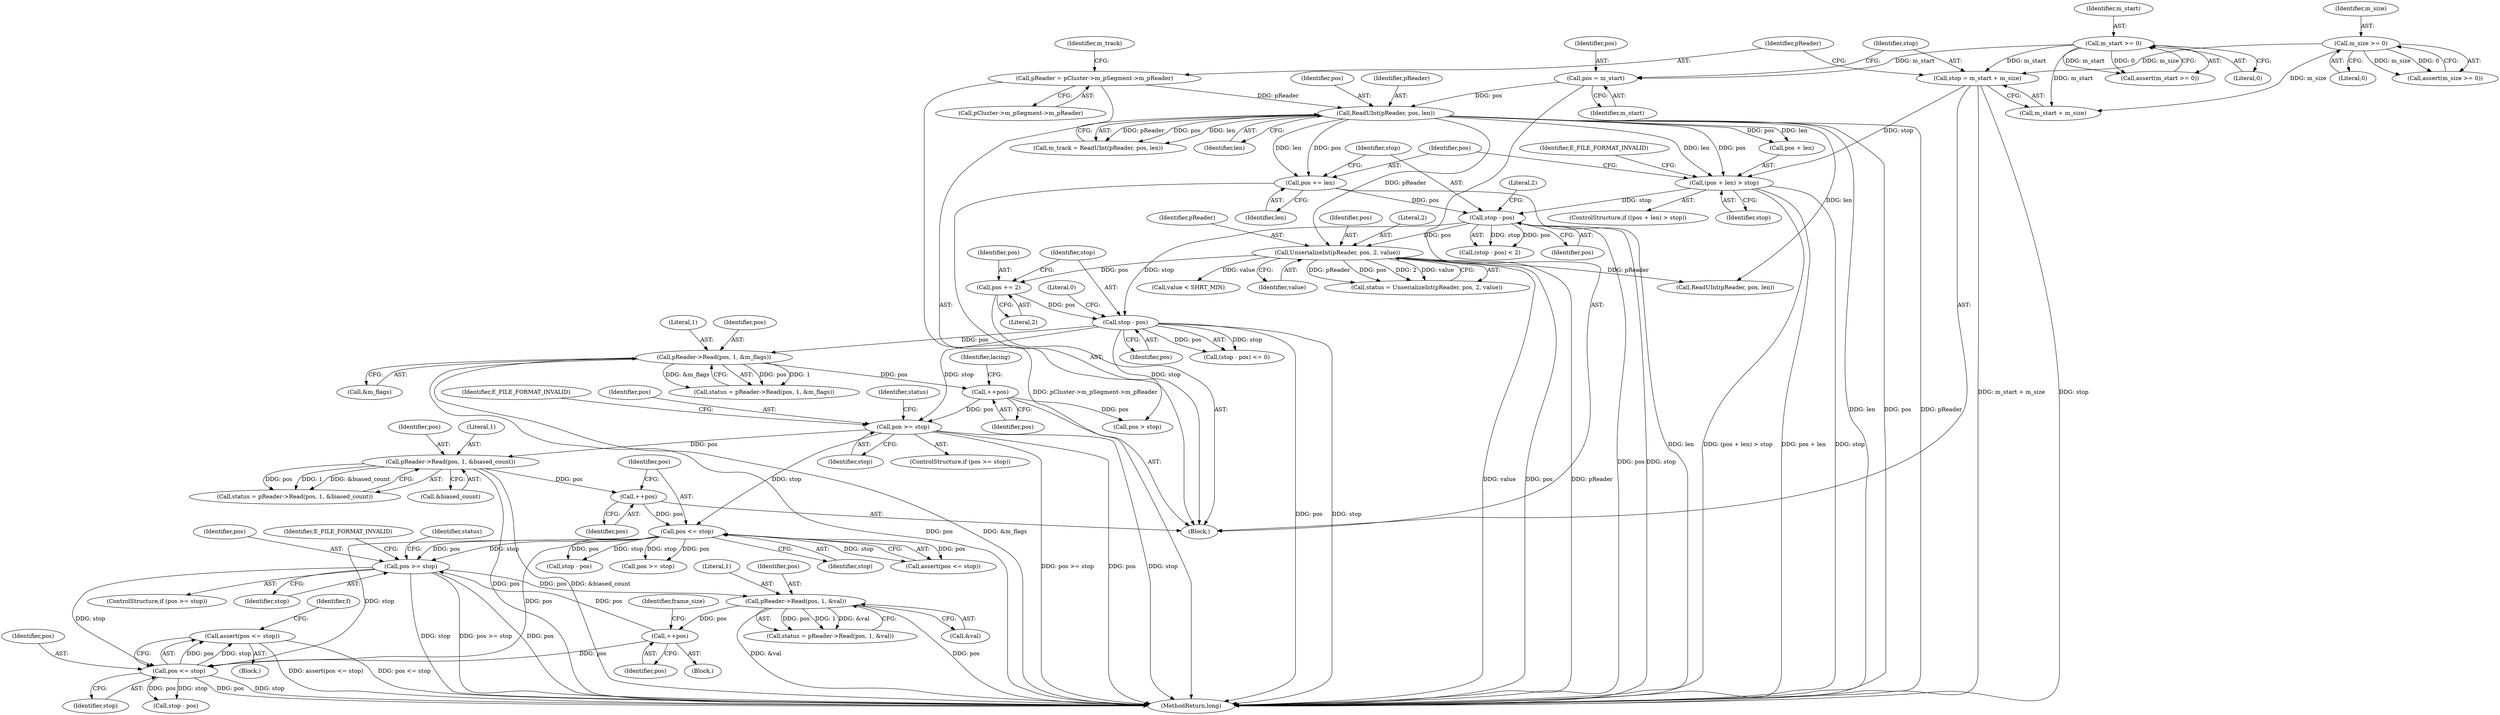 digraph "1_Android_04839626ed859623901ebd3a5fd483982186b59d_174@API" {
"1000447" [label="(Call,assert(pos <= stop))"];
"1000448" [label="(Call,pos <= stop)"];
"1000342" [label="(Call,pos <= stop)"];
"1000339" [label="(Call,++pos)"];
"1000330" [label="(Call,pReader->Read(pos, 1, &biased_count))"];
"1000322" [label="(Call,pos >= stop)"];
"1000269" [label="(Call,++pos)"];
"1000251" [label="(Call,pReader->Read(pos, 1, &m_flags))"];
"1000243" [label="(Call,stop - pos)"];
"1000202" [label="(Call,stop - pos)"];
"1000190" [label="(Call,(pos + len) > stop)"];
"1000179" [label="(Call,ReadUInt(pReader, pos, len))"];
"1000170" [label="(Call,pReader = pCluster->m_pSegment->m_pReader)"];
"1000160" [label="(Call,pos = m_start)"];
"1000140" [label="(Call,m_start >= 0)"];
"1000164" [label="(Call,stop = m_start + m_size)"];
"1000144" [label="(Call,m_size >= 0)"];
"1000197" [label="(Call,pos += len)"];
"1000238" [label="(Call,pos += 2)"];
"1000212" [label="(Call,UnserializeInt(pReader, pos, 2, value))"];
"1000408" [label="(Call,++pos)"];
"1000399" [label="(Call,pReader->Read(pos, 1, &val))"];
"1000392" [label="(Call,pos >= stop)"];
"1000251" [label="(Call,pReader->Read(pos, 1, &m_flags))"];
"1000331" [label="(Identifier,pos)"];
"1000391" [label="(ControlStructure,if (pos >= stop))"];
"1000171" [label="(Identifier,pReader)"];
"1000222" [label="(Call,value < SHRT_MIN)"];
"1000191" [label="(Call,pos + len)"];
"1000141" [label="(Identifier,m_start)"];
"1000389" [label="(Block,)"];
"1000393" [label="(Identifier,pos)"];
"1000396" [label="(Identifier,E_FILE_FORMAT_INVALID)"];
"1000252" [label="(Identifier,pos)"];
"1000199" [label="(Identifier,len)"];
"1000202" [label="(Call,stop - pos)"];
"1000214" [label="(Identifier,pos)"];
"1000545" [label="(Call,stop - pos)"];
"1000340" [label="(Identifier,pos)"];
"1000172" [label="(Call,pCluster->m_pSegment->m_pReader)"];
"1000122" [label="(Block,)"];
"1000145" [label="(Identifier,m_size)"];
"1000399" [label="(Call,pReader->Read(pos, 1, &val))"];
"1000215" [label="(Literal,2)"];
"1000323" [label="(Identifier,pos)"];
"1000196" [label="(Identifier,E_FILE_FORMAT_INVALID)"];
"1000177" [label="(Call,m_track = ReadUInt(pReader, pos, len))"];
"1000144" [label="(Call,m_size >= 0)"];
"1000194" [label="(Identifier,stop)"];
"1000198" [label="(Identifier,pos)"];
"1000330" [label="(Call,pReader->Read(pos, 1, &biased_count))"];
"1000239" [label="(Identifier,pos)"];
"1000448" [label="(Call,pos <= stop)"];
"1000270" [label="(Identifier,pos)"];
"1000143" [label="(Call,assert(m_size >= 0))"];
"1000161" [label="(Identifier,pos)"];
"1000408" [label="(Call,++pos)"];
"1000164" [label="(Call,stop = m_start + m_size)"];
"1000454" [label="(Identifier,f)"];
"1000197" [label="(Call,pos += len)"];
"1000324" [label="(Identifier,stop)"];
"1000213" [label="(Identifier,pReader)"];
"1000409" [label="(Identifier,pos)"];
"1000411" [label="(Identifier,frame_size)"];
"1000392" [label="(Call,pos >= stop)"];
"1000344" [label="(Identifier,stop)"];
"1000394" [label="(Identifier,stop)"];
"1000204" [label="(Identifier,pos)"];
"1000329" [label="(Identifier,status)"];
"1000162" [label="(Identifier,m_start)"];
"1000165" [label="(Identifier,stop)"];
"1000397" [label="(Call,status = pReader->Read(pos, 1, &val))"];
"1000269" [label="(Call,++pos)"];
"1000240" [label="(Literal,2)"];
"1000212" [label="(Call,UnserializeInt(pReader, pos, 2, value))"];
"1000146" [label="(Literal,0)"];
"1000332" [label="(Literal,1)"];
"1000333" [label="(Call,&biased_count)"];
"1000160" [label="(Call,pos = m_start)"];
"1000181" [label="(Identifier,pos)"];
"1000249" [label="(Call,status = pReader->Read(pos, 1, &m_flags))"];
"1000361" [label="(Block,)"];
"1000244" [label="(Identifier,stop)"];
"1000142" [label="(Literal,0)"];
"1000401" [label="(Literal,1)"];
"1000447" [label="(Call,assert(pos <= stop))"];
"1000190" [label="(Call,(pos + len) > stop)"];
"1000277" [label="(Call,pos > stop)"];
"1000942" [label="(MethodReturn,long)"];
"1000166" [label="(Call,m_start + m_size)"];
"1000398" [label="(Identifier,status)"];
"1000472" [label="(Call,stop - pos)"];
"1000238" [label="(Call,pos += 2)"];
"1000245" [label="(Identifier,pos)"];
"1000246" [label="(Literal,0)"];
"1000341" [label="(Call,assert(pos <= stop))"];
"1000326" [label="(Identifier,E_FILE_FORMAT_INVALID)"];
"1000139" [label="(Call,assert(m_start >= 0))"];
"1000328" [label="(Call,status = pReader->Read(pos, 1, &biased_count))"];
"1000620" [label="(Call,pos >= stop)"];
"1000210" [label="(Call,status = UnserializeInt(pReader, pos, 2, value))"];
"1000242" [label="(Call,(stop - pos) <= 0)"];
"1000402" [label="(Call,&val)"];
"1000201" [label="(Call,(stop - pos) < 2)"];
"1000273" [label="(Identifier,lacing)"];
"1000179" [label="(Call,ReadUInt(pReader, pos, len))"];
"1000178" [label="(Identifier,m_track)"];
"1000343" [label="(Identifier,pos)"];
"1000342" [label="(Call,pos <= stop)"];
"1000450" [label="(Identifier,stop)"];
"1000636" [label="(Call,ReadUInt(pReader, pos, len))"];
"1000180" [label="(Identifier,pReader)"];
"1000216" [label="(Identifier,value)"];
"1000140" [label="(Call,m_start >= 0)"];
"1000205" [label="(Literal,2)"];
"1000253" [label="(Literal,1)"];
"1000203" [label="(Identifier,stop)"];
"1000243" [label="(Call,stop - pos)"];
"1000339" [label="(Call,++pos)"];
"1000170" [label="(Call,pReader = pCluster->m_pSegment->m_pReader)"];
"1000400" [label="(Identifier,pos)"];
"1000321" [label="(ControlStructure,if (pos >= stop))"];
"1000254" [label="(Call,&m_flags)"];
"1000322" [label="(Call,pos >= stop)"];
"1000189" [label="(ControlStructure,if ((pos + len) > stop))"];
"1000449" [label="(Identifier,pos)"];
"1000182" [label="(Identifier,len)"];
"1000447" -> "1000361"  [label="AST: "];
"1000447" -> "1000448"  [label="CFG: "];
"1000448" -> "1000447"  [label="AST: "];
"1000454" -> "1000447"  [label="CFG: "];
"1000447" -> "1000942"  [label="DDG: assert(pos <= stop)"];
"1000447" -> "1000942"  [label="DDG: pos <= stop"];
"1000448" -> "1000447"  [label="DDG: pos"];
"1000448" -> "1000447"  [label="DDG: stop"];
"1000448" -> "1000450"  [label="CFG: "];
"1000449" -> "1000448"  [label="AST: "];
"1000450" -> "1000448"  [label="AST: "];
"1000448" -> "1000942"  [label="DDG: stop"];
"1000448" -> "1000942"  [label="DDG: pos"];
"1000342" -> "1000448"  [label="DDG: pos"];
"1000342" -> "1000448"  [label="DDG: stop"];
"1000408" -> "1000448"  [label="DDG: pos"];
"1000392" -> "1000448"  [label="DDG: stop"];
"1000448" -> "1000472"  [label="DDG: stop"];
"1000448" -> "1000472"  [label="DDG: pos"];
"1000342" -> "1000341"  [label="AST: "];
"1000342" -> "1000344"  [label="CFG: "];
"1000343" -> "1000342"  [label="AST: "];
"1000344" -> "1000342"  [label="AST: "];
"1000341" -> "1000342"  [label="CFG: "];
"1000342" -> "1000341"  [label="DDG: pos"];
"1000342" -> "1000341"  [label="DDG: stop"];
"1000339" -> "1000342"  [label="DDG: pos"];
"1000322" -> "1000342"  [label="DDG: stop"];
"1000342" -> "1000392"  [label="DDG: pos"];
"1000342" -> "1000392"  [label="DDG: stop"];
"1000342" -> "1000545"  [label="DDG: stop"];
"1000342" -> "1000545"  [label="DDG: pos"];
"1000342" -> "1000620"  [label="DDG: pos"];
"1000342" -> "1000620"  [label="DDG: stop"];
"1000339" -> "1000122"  [label="AST: "];
"1000339" -> "1000340"  [label="CFG: "];
"1000340" -> "1000339"  [label="AST: "];
"1000343" -> "1000339"  [label="CFG: "];
"1000330" -> "1000339"  [label="DDG: pos"];
"1000330" -> "1000328"  [label="AST: "];
"1000330" -> "1000333"  [label="CFG: "];
"1000331" -> "1000330"  [label="AST: "];
"1000332" -> "1000330"  [label="AST: "];
"1000333" -> "1000330"  [label="AST: "];
"1000328" -> "1000330"  [label="CFG: "];
"1000330" -> "1000942"  [label="DDG: pos"];
"1000330" -> "1000942"  [label="DDG: &biased_count"];
"1000330" -> "1000328"  [label="DDG: pos"];
"1000330" -> "1000328"  [label="DDG: 1"];
"1000330" -> "1000328"  [label="DDG: &biased_count"];
"1000322" -> "1000330"  [label="DDG: pos"];
"1000322" -> "1000321"  [label="AST: "];
"1000322" -> "1000324"  [label="CFG: "];
"1000323" -> "1000322"  [label="AST: "];
"1000324" -> "1000322"  [label="AST: "];
"1000326" -> "1000322"  [label="CFG: "];
"1000329" -> "1000322"  [label="CFG: "];
"1000322" -> "1000942"  [label="DDG: stop"];
"1000322" -> "1000942"  [label="DDG: pos >= stop"];
"1000322" -> "1000942"  [label="DDG: pos"];
"1000269" -> "1000322"  [label="DDG: pos"];
"1000243" -> "1000322"  [label="DDG: stop"];
"1000269" -> "1000122"  [label="AST: "];
"1000269" -> "1000270"  [label="CFG: "];
"1000270" -> "1000269"  [label="AST: "];
"1000273" -> "1000269"  [label="CFG: "];
"1000251" -> "1000269"  [label="DDG: pos"];
"1000269" -> "1000277"  [label="DDG: pos"];
"1000251" -> "1000249"  [label="AST: "];
"1000251" -> "1000254"  [label="CFG: "];
"1000252" -> "1000251"  [label="AST: "];
"1000253" -> "1000251"  [label="AST: "];
"1000254" -> "1000251"  [label="AST: "];
"1000249" -> "1000251"  [label="CFG: "];
"1000251" -> "1000942"  [label="DDG: &m_flags"];
"1000251" -> "1000942"  [label="DDG: pos"];
"1000251" -> "1000249"  [label="DDG: pos"];
"1000251" -> "1000249"  [label="DDG: 1"];
"1000251" -> "1000249"  [label="DDG: &m_flags"];
"1000243" -> "1000251"  [label="DDG: pos"];
"1000243" -> "1000242"  [label="AST: "];
"1000243" -> "1000245"  [label="CFG: "];
"1000244" -> "1000243"  [label="AST: "];
"1000245" -> "1000243"  [label="AST: "];
"1000246" -> "1000243"  [label="CFG: "];
"1000243" -> "1000942"  [label="DDG: stop"];
"1000243" -> "1000942"  [label="DDG: pos"];
"1000243" -> "1000242"  [label="DDG: stop"];
"1000243" -> "1000242"  [label="DDG: pos"];
"1000202" -> "1000243"  [label="DDG: stop"];
"1000238" -> "1000243"  [label="DDG: pos"];
"1000243" -> "1000277"  [label="DDG: stop"];
"1000202" -> "1000201"  [label="AST: "];
"1000202" -> "1000204"  [label="CFG: "];
"1000203" -> "1000202"  [label="AST: "];
"1000204" -> "1000202"  [label="AST: "];
"1000205" -> "1000202"  [label="CFG: "];
"1000202" -> "1000942"  [label="DDG: stop"];
"1000202" -> "1000942"  [label="DDG: pos"];
"1000202" -> "1000201"  [label="DDG: stop"];
"1000202" -> "1000201"  [label="DDG: pos"];
"1000190" -> "1000202"  [label="DDG: stop"];
"1000197" -> "1000202"  [label="DDG: pos"];
"1000202" -> "1000212"  [label="DDG: pos"];
"1000190" -> "1000189"  [label="AST: "];
"1000190" -> "1000194"  [label="CFG: "];
"1000191" -> "1000190"  [label="AST: "];
"1000194" -> "1000190"  [label="AST: "];
"1000196" -> "1000190"  [label="CFG: "];
"1000198" -> "1000190"  [label="CFG: "];
"1000190" -> "1000942"  [label="DDG: stop"];
"1000190" -> "1000942"  [label="DDG: (pos + len) > stop"];
"1000190" -> "1000942"  [label="DDG: pos + len"];
"1000179" -> "1000190"  [label="DDG: pos"];
"1000179" -> "1000190"  [label="DDG: len"];
"1000164" -> "1000190"  [label="DDG: stop"];
"1000179" -> "1000177"  [label="AST: "];
"1000179" -> "1000182"  [label="CFG: "];
"1000180" -> "1000179"  [label="AST: "];
"1000181" -> "1000179"  [label="AST: "];
"1000182" -> "1000179"  [label="AST: "];
"1000177" -> "1000179"  [label="CFG: "];
"1000179" -> "1000942"  [label="DDG: len"];
"1000179" -> "1000942"  [label="DDG: pos"];
"1000179" -> "1000942"  [label="DDG: pReader"];
"1000179" -> "1000177"  [label="DDG: pReader"];
"1000179" -> "1000177"  [label="DDG: pos"];
"1000179" -> "1000177"  [label="DDG: len"];
"1000170" -> "1000179"  [label="DDG: pReader"];
"1000160" -> "1000179"  [label="DDG: pos"];
"1000179" -> "1000191"  [label="DDG: pos"];
"1000179" -> "1000191"  [label="DDG: len"];
"1000179" -> "1000197"  [label="DDG: len"];
"1000179" -> "1000197"  [label="DDG: pos"];
"1000179" -> "1000212"  [label="DDG: pReader"];
"1000179" -> "1000636"  [label="DDG: len"];
"1000170" -> "1000122"  [label="AST: "];
"1000170" -> "1000172"  [label="CFG: "];
"1000171" -> "1000170"  [label="AST: "];
"1000172" -> "1000170"  [label="AST: "];
"1000178" -> "1000170"  [label="CFG: "];
"1000170" -> "1000942"  [label="DDG: pCluster->m_pSegment->m_pReader"];
"1000160" -> "1000122"  [label="AST: "];
"1000160" -> "1000162"  [label="CFG: "];
"1000161" -> "1000160"  [label="AST: "];
"1000162" -> "1000160"  [label="AST: "];
"1000165" -> "1000160"  [label="CFG: "];
"1000140" -> "1000160"  [label="DDG: m_start"];
"1000140" -> "1000139"  [label="AST: "];
"1000140" -> "1000142"  [label="CFG: "];
"1000141" -> "1000140"  [label="AST: "];
"1000142" -> "1000140"  [label="AST: "];
"1000139" -> "1000140"  [label="CFG: "];
"1000140" -> "1000139"  [label="DDG: m_start"];
"1000140" -> "1000139"  [label="DDG: 0"];
"1000140" -> "1000164"  [label="DDG: m_start"];
"1000140" -> "1000166"  [label="DDG: m_start"];
"1000164" -> "1000122"  [label="AST: "];
"1000164" -> "1000166"  [label="CFG: "];
"1000165" -> "1000164"  [label="AST: "];
"1000166" -> "1000164"  [label="AST: "];
"1000171" -> "1000164"  [label="CFG: "];
"1000164" -> "1000942"  [label="DDG: m_start + m_size"];
"1000164" -> "1000942"  [label="DDG: stop"];
"1000144" -> "1000164"  [label="DDG: m_size"];
"1000144" -> "1000143"  [label="AST: "];
"1000144" -> "1000146"  [label="CFG: "];
"1000145" -> "1000144"  [label="AST: "];
"1000146" -> "1000144"  [label="AST: "];
"1000143" -> "1000144"  [label="CFG: "];
"1000144" -> "1000143"  [label="DDG: m_size"];
"1000144" -> "1000143"  [label="DDG: 0"];
"1000144" -> "1000166"  [label="DDG: m_size"];
"1000197" -> "1000122"  [label="AST: "];
"1000197" -> "1000199"  [label="CFG: "];
"1000198" -> "1000197"  [label="AST: "];
"1000199" -> "1000197"  [label="AST: "];
"1000203" -> "1000197"  [label="CFG: "];
"1000197" -> "1000942"  [label="DDG: len"];
"1000238" -> "1000122"  [label="AST: "];
"1000238" -> "1000240"  [label="CFG: "];
"1000239" -> "1000238"  [label="AST: "];
"1000240" -> "1000238"  [label="AST: "];
"1000244" -> "1000238"  [label="CFG: "];
"1000212" -> "1000238"  [label="DDG: pos"];
"1000212" -> "1000210"  [label="AST: "];
"1000212" -> "1000216"  [label="CFG: "];
"1000213" -> "1000212"  [label="AST: "];
"1000214" -> "1000212"  [label="AST: "];
"1000215" -> "1000212"  [label="AST: "];
"1000216" -> "1000212"  [label="AST: "];
"1000210" -> "1000212"  [label="CFG: "];
"1000212" -> "1000942"  [label="DDG: value"];
"1000212" -> "1000942"  [label="DDG: pos"];
"1000212" -> "1000942"  [label="DDG: pReader"];
"1000212" -> "1000210"  [label="DDG: pReader"];
"1000212" -> "1000210"  [label="DDG: pos"];
"1000212" -> "1000210"  [label="DDG: 2"];
"1000212" -> "1000210"  [label="DDG: value"];
"1000212" -> "1000222"  [label="DDG: value"];
"1000212" -> "1000636"  [label="DDG: pReader"];
"1000408" -> "1000389"  [label="AST: "];
"1000408" -> "1000409"  [label="CFG: "];
"1000409" -> "1000408"  [label="AST: "];
"1000411" -> "1000408"  [label="CFG: "];
"1000408" -> "1000392"  [label="DDG: pos"];
"1000399" -> "1000408"  [label="DDG: pos"];
"1000399" -> "1000397"  [label="AST: "];
"1000399" -> "1000402"  [label="CFG: "];
"1000400" -> "1000399"  [label="AST: "];
"1000401" -> "1000399"  [label="AST: "];
"1000402" -> "1000399"  [label="AST: "];
"1000397" -> "1000399"  [label="CFG: "];
"1000399" -> "1000942"  [label="DDG: &val"];
"1000399" -> "1000942"  [label="DDG: pos"];
"1000399" -> "1000397"  [label="DDG: pos"];
"1000399" -> "1000397"  [label="DDG: 1"];
"1000399" -> "1000397"  [label="DDG: &val"];
"1000392" -> "1000399"  [label="DDG: pos"];
"1000392" -> "1000391"  [label="AST: "];
"1000392" -> "1000394"  [label="CFG: "];
"1000393" -> "1000392"  [label="AST: "];
"1000394" -> "1000392"  [label="AST: "];
"1000396" -> "1000392"  [label="CFG: "];
"1000398" -> "1000392"  [label="CFG: "];
"1000392" -> "1000942"  [label="DDG: stop"];
"1000392" -> "1000942"  [label="DDG: pos >= stop"];
"1000392" -> "1000942"  [label="DDG: pos"];
}

